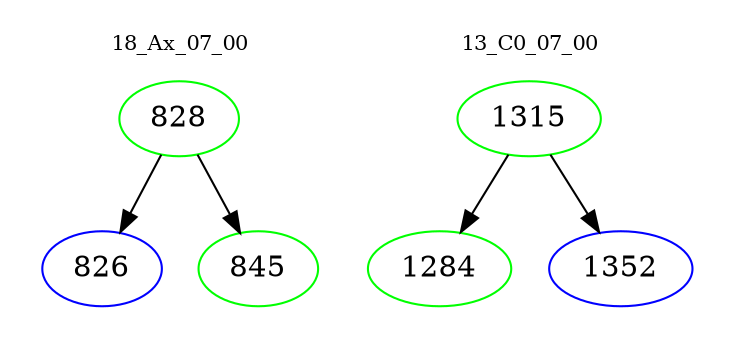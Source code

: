 digraph{
subgraph cluster_0 {
color = white
label = "18_Ax_07_00";
fontsize=10;
T0_828 [label="828", color="green"]
T0_828 -> T0_826 [color="black"]
T0_826 [label="826", color="blue"]
T0_828 -> T0_845 [color="black"]
T0_845 [label="845", color="green"]
}
subgraph cluster_1 {
color = white
label = "13_C0_07_00";
fontsize=10;
T1_1315 [label="1315", color="green"]
T1_1315 -> T1_1284 [color="black"]
T1_1284 [label="1284", color="green"]
T1_1315 -> T1_1352 [color="black"]
T1_1352 [label="1352", color="blue"]
}
}
